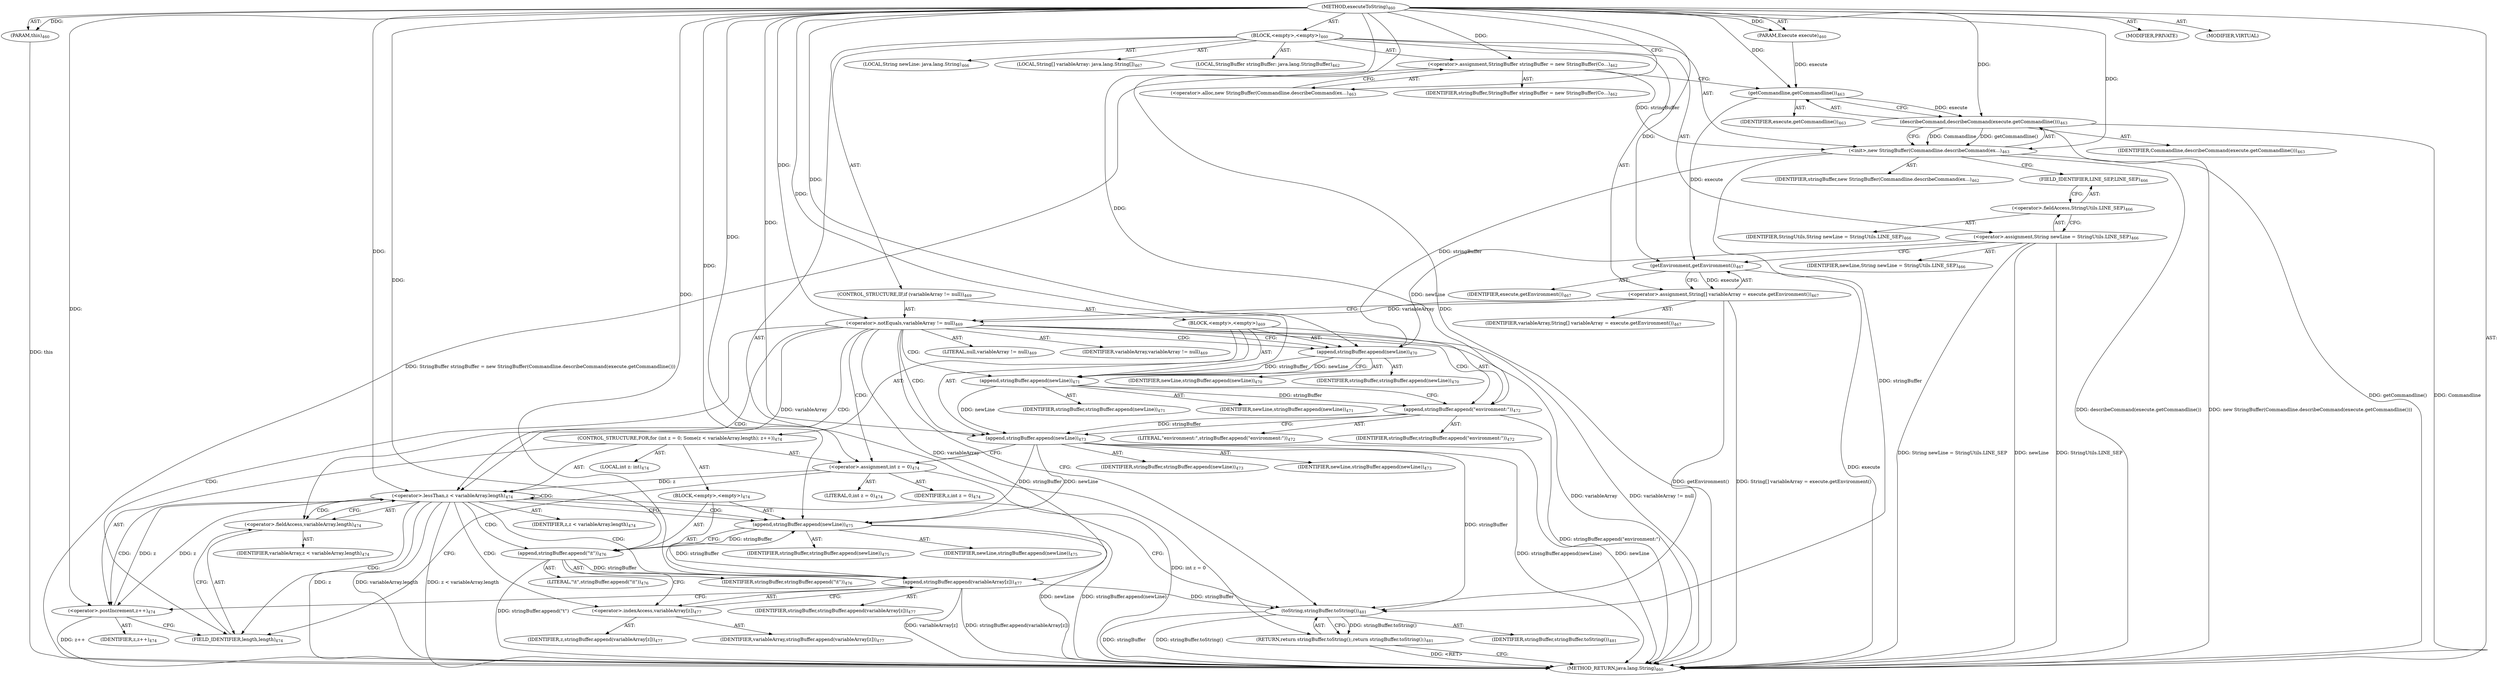 digraph "executeToString" {  
"111669149705" [label = <(METHOD,executeToString)<SUB>460</SUB>> ]
"115964117031" [label = <(PARAM,this)<SUB>460</SUB>> ]
"115964117032" [label = <(PARAM,Execute execute)<SUB>460</SUB>> ]
"25769803846" [label = <(BLOCK,&lt;empty&gt;,&lt;empty&gt;)<SUB>460</SUB>> ]
"94489280539" [label = <(LOCAL,StringBuffer stringBuffer: java.lang.StringBuffer)<SUB>462</SUB>> ]
"30064771359" [label = <(&lt;operator&gt;.assignment,StringBuffer stringBuffer = new StringBuffer(Co...)<SUB>462</SUB>> ]
"68719476996" [label = <(IDENTIFIER,stringBuffer,StringBuffer stringBuffer = new StringBuffer(Co...)<SUB>462</SUB>> ]
"30064771360" [label = <(&lt;operator&gt;.alloc,new StringBuffer(Commandline.describeCommand(ex...)<SUB>463</SUB>> ]
"30064771361" [label = <(&lt;init&gt;,new StringBuffer(Commandline.describeCommand(ex...)<SUB>463</SUB>> ]
"68719476997" [label = <(IDENTIFIER,stringBuffer,new StringBuffer(Commandline.describeCommand(ex...)<SUB>462</SUB>> ]
"30064771362" [label = <(describeCommand,describeCommand(execute.getCommandline()))<SUB>463</SUB>> ]
"68719476998" [label = <(IDENTIFIER,Commandline,describeCommand(execute.getCommandline()))<SUB>463</SUB>> ]
"30064771363" [label = <(getCommandline,getCommandline())<SUB>463</SUB>> ]
"68719476999" [label = <(IDENTIFIER,execute,getCommandline())<SUB>463</SUB>> ]
"94489280540" [label = <(LOCAL,String newLine: java.lang.String)<SUB>466</SUB>> ]
"30064771364" [label = <(&lt;operator&gt;.assignment,String newLine = StringUtils.LINE_SEP)<SUB>466</SUB>> ]
"68719477000" [label = <(IDENTIFIER,newLine,String newLine = StringUtils.LINE_SEP)<SUB>466</SUB>> ]
"30064771365" [label = <(&lt;operator&gt;.fieldAccess,StringUtils.LINE_SEP)<SUB>466</SUB>> ]
"68719477001" [label = <(IDENTIFIER,StringUtils,String newLine = StringUtils.LINE_SEP)<SUB>466</SUB>> ]
"55834574919" [label = <(FIELD_IDENTIFIER,LINE_SEP,LINE_SEP)<SUB>466</SUB>> ]
"94489280541" [label = <(LOCAL,String[] variableArray: java.lang.String[])<SUB>467</SUB>> ]
"30064771366" [label = <(&lt;operator&gt;.assignment,String[] variableArray = execute.getEnvironment())<SUB>467</SUB>> ]
"68719477002" [label = <(IDENTIFIER,variableArray,String[] variableArray = execute.getEnvironment())<SUB>467</SUB>> ]
"30064771367" [label = <(getEnvironment,getEnvironment())<SUB>467</SUB>> ]
"68719477003" [label = <(IDENTIFIER,execute,getEnvironment())<SUB>467</SUB>> ]
"47244640303" [label = <(CONTROL_STRUCTURE,IF,if (variableArray != null))<SUB>469</SUB>> ]
"30064771368" [label = <(&lt;operator&gt;.notEquals,variableArray != null)<SUB>469</SUB>> ]
"68719477004" [label = <(IDENTIFIER,variableArray,variableArray != null)<SUB>469</SUB>> ]
"90194313265" [label = <(LITERAL,null,variableArray != null)<SUB>469</SUB>> ]
"25769803847" [label = <(BLOCK,&lt;empty&gt;,&lt;empty&gt;)<SUB>469</SUB>> ]
"30064771369" [label = <(append,stringBuffer.append(newLine))<SUB>470</SUB>> ]
"68719477005" [label = <(IDENTIFIER,stringBuffer,stringBuffer.append(newLine))<SUB>470</SUB>> ]
"68719477006" [label = <(IDENTIFIER,newLine,stringBuffer.append(newLine))<SUB>470</SUB>> ]
"30064771370" [label = <(append,stringBuffer.append(newLine))<SUB>471</SUB>> ]
"68719477007" [label = <(IDENTIFIER,stringBuffer,stringBuffer.append(newLine))<SUB>471</SUB>> ]
"68719477008" [label = <(IDENTIFIER,newLine,stringBuffer.append(newLine))<SUB>471</SUB>> ]
"30064771371" [label = <(append,stringBuffer.append(&quot;environment:&quot;))<SUB>472</SUB>> ]
"68719477009" [label = <(IDENTIFIER,stringBuffer,stringBuffer.append(&quot;environment:&quot;))<SUB>472</SUB>> ]
"90194313266" [label = <(LITERAL,&quot;environment:&quot;,stringBuffer.append(&quot;environment:&quot;))<SUB>472</SUB>> ]
"30064771372" [label = <(append,stringBuffer.append(newLine))<SUB>473</SUB>> ]
"68719477010" [label = <(IDENTIFIER,stringBuffer,stringBuffer.append(newLine))<SUB>473</SUB>> ]
"68719477011" [label = <(IDENTIFIER,newLine,stringBuffer.append(newLine))<SUB>473</SUB>> ]
"47244640304" [label = <(CONTROL_STRUCTURE,FOR,for (int z = 0; Some(z &lt; variableArray.length); z++))<SUB>474</SUB>> ]
"94489280542" [label = <(LOCAL,int z: int)<SUB>474</SUB>> ]
"30064771373" [label = <(&lt;operator&gt;.assignment,int z = 0)<SUB>474</SUB>> ]
"68719477012" [label = <(IDENTIFIER,z,int z = 0)<SUB>474</SUB>> ]
"90194313267" [label = <(LITERAL,0,int z = 0)<SUB>474</SUB>> ]
"30064771374" [label = <(&lt;operator&gt;.lessThan,z &lt; variableArray.length)<SUB>474</SUB>> ]
"68719477013" [label = <(IDENTIFIER,z,z &lt; variableArray.length)<SUB>474</SUB>> ]
"30064771375" [label = <(&lt;operator&gt;.fieldAccess,variableArray.length)<SUB>474</SUB>> ]
"68719477014" [label = <(IDENTIFIER,variableArray,z &lt; variableArray.length)<SUB>474</SUB>> ]
"55834574920" [label = <(FIELD_IDENTIFIER,length,length)<SUB>474</SUB>> ]
"30064771376" [label = <(&lt;operator&gt;.postIncrement,z++)<SUB>474</SUB>> ]
"68719477015" [label = <(IDENTIFIER,z,z++)<SUB>474</SUB>> ]
"25769803848" [label = <(BLOCK,&lt;empty&gt;,&lt;empty&gt;)<SUB>474</SUB>> ]
"30064771377" [label = <(append,stringBuffer.append(newLine))<SUB>475</SUB>> ]
"68719477016" [label = <(IDENTIFIER,stringBuffer,stringBuffer.append(newLine))<SUB>475</SUB>> ]
"68719477017" [label = <(IDENTIFIER,newLine,stringBuffer.append(newLine))<SUB>475</SUB>> ]
"30064771378" [label = <(append,stringBuffer.append(&quot;\t&quot;))<SUB>476</SUB>> ]
"68719477018" [label = <(IDENTIFIER,stringBuffer,stringBuffer.append(&quot;\t&quot;))<SUB>476</SUB>> ]
"90194313268" [label = <(LITERAL,&quot;\t&quot;,stringBuffer.append(&quot;\t&quot;))<SUB>476</SUB>> ]
"30064771379" [label = <(append,stringBuffer.append(variableArray[z]))<SUB>477</SUB>> ]
"68719477019" [label = <(IDENTIFIER,stringBuffer,stringBuffer.append(variableArray[z]))<SUB>477</SUB>> ]
"30064771380" [label = <(&lt;operator&gt;.indexAccess,variableArray[z])<SUB>477</SUB>> ]
"68719477020" [label = <(IDENTIFIER,variableArray,stringBuffer.append(variableArray[z]))<SUB>477</SUB>> ]
"68719477021" [label = <(IDENTIFIER,z,stringBuffer.append(variableArray[z]))<SUB>477</SUB>> ]
"146028888067" [label = <(RETURN,return stringBuffer.toString();,return stringBuffer.toString();)<SUB>481</SUB>> ]
"30064771381" [label = <(toString,stringBuffer.toString())<SUB>481</SUB>> ]
"68719477022" [label = <(IDENTIFIER,stringBuffer,stringBuffer.toString())<SUB>481</SUB>> ]
"133143986220" [label = <(MODIFIER,PRIVATE)> ]
"133143986221" [label = <(MODIFIER,VIRTUAL)> ]
"128849018889" [label = <(METHOD_RETURN,java.lang.String)<SUB>460</SUB>> ]
  "111669149705" -> "115964117031"  [ label = "AST: "] 
  "111669149705" -> "115964117032"  [ label = "AST: "] 
  "111669149705" -> "25769803846"  [ label = "AST: "] 
  "111669149705" -> "133143986220"  [ label = "AST: "] 
  "111669149705" -> "133143986221"  [ label = "AST: "] 
  "111669149705" -> "128849018889"  [ label = "AST: "] 
  "25769803846" -> "94489280539"  [ label = "AST: "] 
  "25769803846" -> "30064771359"  [ label = "AST: "] 
  "25769803846" -> "30064771361"  [ label = "AST: "] 
  "25769803846" -> "94489280540"  [ label = "AST: "] 
  "25769803846" -> "30064771364"  [ label = "AST: "] 
  "25769803846" -> "94489280541"  [ label = "AST: "] 
  "25769803846" -> "30064771366"  [ label = "AST: "] 
  "25769803846" -> "47244640303"  [ label = "AST: "] 
  "25769803846" -> "146028888067"  [ label = "AST: "] 
  "30064771359" -> "68719476996"  [ label = "AST: "] 
  "30064771359" -> "30064771360"  [ label = "AST: "] 
  "30064771361" -> "68719476997"  [ label = "AST: "] 
  "30064771361" -> "30064771362"  [ label = "AST: "] 
  "30064771362" -> "68719476998"  [ label = "AST: "] 
  "30064771362" -> "30064771363"  [ label = "AST: "] 
  "30064771363" -> "68719476999"  [ label = "AST: "] 
  "30064771364" -> "68719477000"  [ label = "AST: "] 
  "30064771364" -> "30064771365"  [ label = "AST: "] 
  "30064771365" -> "68719477001"  [ label = "AST: "] 
  "30064771365" -> "55834574919"  [ label = "AST: "] 
  "30064771366" -> "68719477002"  [ label = "AST: "] 
  "30064771366" -> "30064771367"  [ label = "AST: "] 
  "30064771367" -> "68719477003"  [ label = "AST: "] 
  "47244640303" -> "30064771368"  [ label = "AST: "] 
  "47244640303" -> "25769803847"  [ label = "AST: "] 
  "30064771368" -> "68719477004"  [ label = "AST: "] 
  "30064771368" -> "90194313265"  [ label = "AST: "] 
  "25769803847" -> "30064771369"  [ label = "AST: "] 
  "25769803847" -> "30064771370"  [ label = "AST: "] 
  "25769803847" -> "30064771371"  [ label = "AST: "] 
  "25769803847" -> "30064771372"  [ label = "AST: "] 
  "25769803847" -> "47244640304"  [ label = "AST: "] 
  "30064771369" -> "68719477005"  [ label = "AST: "] 
  "30064771369" -> "68719477006"  [ label = "AST: "] 
  "30064771370" -> "68719477007"  [ label = "AST: "] 
  "30064771370" -> "68719477008"  [ label = "AST: "] 
  "30064771371" -> "68719477009"  [ label = "AST: "] 
  "30064771371" -> "90194313266"  [ label = "AST: "] 
  "30064771372" -> "68719477010"  [ label = "AST: "] 
  "30064771372" -> "68719477011"  [ label = "AST: "] 
  "47244640304" -> "94489280542"  [ label = "AST: "] 
  "47244640304" -> "30064771373"  [ label = "AST: "] 
  "47244640304" -> "30064771374"  [ label = "AST: "] 
  "47244640304" -> "30064771376"  [ label = "AST: "] 
  "47244640304" -> "25769803848"  [ label = "AST: "] 
  "30064771373" -> "68719477012"  [ label = "AST: "] 
  "30064771373" -> "90194313267"  [ label = "AST: "] 
  "30064771374" -> "68719477013"  [ label = "AST: "] 
  "30064771374" -> "30064771375"  [ label = "AST: "] 
  "30064771375" -> "68719477014"  [ label = "AST: "] 
  "30064771375" -> "55834574920"  [ label = "AST: "] 
  "30064771376" -> "68719477015"  [ label = "AST: "] 
  "25769803848" -> "30064771377"  [ label = "AST: "] 
  "25769803848" -> "30064771378"  [ label = "AST: "] 
  "25769803848" -> "30064771379"  [ label = "AST: "] 
  "30064771377" -> "68719477016"  [ label = "AST: "] 
  "30064771377" -> "68719477017"  [ label = "AST: "] 
  "30064771378" -> "68719477018"  [ label = "AST: "] 
  "30064771378" -> "90194313268"  [ label = "AST: "] 
  "30064771379" -> "68719477019"  [ label = "AST: "] 
  "30064771379" -> "30064771380"  [ label = "AST: "] 
  "30064771380" -> "68719477020"  [ label = "AST: "] 
  "30064771380" -> "68719477021"  [ label = "AST: "] 
  "146028888067" -> "30064771381"  [ label = "AST: "] 
  "30064771381" -> "68719477022"  [ label = "AST: "] 
  "30064771359" -> "30064771363"  [ label = "CFG: "] 
  "30064771361" -> "55834574919"  [ label = "CFG: "] 
  "30064771364" -> "30064771367"  [ label = "CFG: "] 
  "30064771366" -> "30064771368"  [ label = "CFG: "] 
  "146028888067" -> "128849018889"  [ label = "CFG: "] 
  "30064771360" -> "30064771359"  [ label = "CFG: "] 
  "30064771362" -> "30064771361"  [ label = "CFG: "] 
  "30064771365" -> "30064771364"  [ label = "CFG: "] 
  "30064771367" -> "30064771366"  [ label = "CFG: "] 
  "30064771368" -> "30064771369"  [ label = "CFG: "] 
  "30064771368" -> "30064771381"  [ label = "CFG: "] 
  "30064771381" -> "146028888067"  [ label = "CFG: "] 
  "30064771363" -> "30064771362"  [ label = "CFG: "] 
  "55834574919" -> "30064771365"  [ label = "CFG: "] 
  "30064771369" -> "30064771370"  [ label = "CFG: "] 
  "30064771370" -> "30064771371"  [ label = "CFG: "] 
  "30064771371" -> "30064771372"  [ label = "CFG: "] 
  "30064771372" -> "30064771373"  [ label = "CFG: "] 
  "30064771373" -> "55834574920"  [ label = "CFG: "] 
  "30064771374" -> "30064771377"  [ label = "CFG: "] 
  "30064771374" -> "30064771381"  [ label = "CFG: "] 
  "30064771376" -> "55834574920"  [ label = "CFG: "] 
  "30064771375" -> "30064771374"  [ label = "CFG: "] 
  "30064771377" -> "30064771378"  [ label = "CFG: "] 
  "30064771378" -> "30064771380"  [ label = "CFG: "] 
  "30064771379" -> "30064771376"  [ label = "CFG: "] 
  "55834574920" -> "30064771375"  [ label = "CFG: "] 
  "30064771380" -> "30064771379"  [ label = "CFG: "] 
  "111669149705" -> "30064771360"  [ label = "CFG: "] 
  "146028888067" -> "128849018889"  [ label = "DDG: &lt;RET&gt;"] 
  "115964117031" -> "128849018889"  [ label = "DDG: this"] 
  "30064771359" -> "128849018889"  [ label = "DDG: StringBuffer stringBuffer = new StringBuffer(Commandline.describeCommand(execute.getCommandline()))"] 
  "30064771362" -> "128849018889"  [ label = "DDG: getCommandline()"] 
  "30064771361" -> "128849018889"  [ label = "DDG: describeCommand(execute.getCommandline())"] 
  "30064771361" -> "128849018889"  [ label = "DDG: new StringBuffer(Commandline.describeCommand(execute.getCommandline()))"] 
  "30064771364" -> "128849018889"  [ label = "DDG: newLine"] 
  "30064771364" -> "128849018889"  [ label = "DDG: StringUtils.LINE_SEP"] 
  "30064771364" -> "128849018889"  [ label = "DDG: String newLine = StringUtils.LINE_SEP"] 
  "30064771367" -> "128849018889"  [ label = "DDG: execute"] 
  "30064771366" -> "128849018889"  [ label = "DDG: getEnvironment()"] 
  "30064771366" -> "128849018889"  [ label = "DDG: String[] variableArray = execute.getEnvironment()"] 
  "30064771368" -> "128849018889"  [ label = "DDG: variableArray"] 
  "30064771368" -> "128849018889"  [ label = "DDG: variableArray != null"] 
  "30064771371" -> "128849018889"  [ label = "DDG: stringBuffer.append(&quot;environment:&quot;)"] 
  "30064771372" -> "128849018889"  [ label = "DDG: newLine"] 
  "30064771372" -> "128849018889"  [ label = "DDG: stringBuffer.append(newLine)"] 
  "30064771373" -> "128849018889"  [ label = "DDG: int z = 0"] 
  "30064771374" -> "128849018889"  [ label = "DDG: z"] 
  "30064771374" -> "128849018889"  [ label = "DDG: variableArray.length"] 
  "30064771374" -> "128849018889"  [ label = "DDG: z &lt; variableArray.length"] 
  "30064771381" -> "128849018889"  [ label = "DDG: stringBuffer"] 
  "30064771381" -> "128849018889"  [ label = "DDG: stringBuffer.toString()"] 
  "30064771377" -> "128849018889"  [ label = "DDG: newLine"] 
  "30064771377" -> "128849018889"  [ label = "DDG: stringBuffer.append(newLine)"] 
  "30064771378" -> "128849018889"  [ label = "DDG: stringBuffer.append(&quot;\t&quot;)"] 
  "30064771379" -> "128849018889"  [ label = "DDG: variableArray[z]"] 
  "30064771379" -> "128849018889"  [ label = "DDG: stringBuffer.append(variableArray[z])"] 
  "30064771376" -> "128849018889"  [ label = "DDG: z++"] 
  "30064771362" -> "128849018889"  [ label = "DDG: Commandline"] 
  "111669149705" -> "115964117031"  [ label = "DDG: "] 
  "111669149705" -> "115964117032"  [ label = "DDG: "] 
  "111669149705" -> "30064771359"  [ label = "DDG: "] 
  "30064771367" -> "30064771366"  [ label = "DDG: execute"] 
  "30064771381" -> "146028888067"  [ label = "DDG: stringBuffer.toString()"] 
  "30064771359" -> "30064771361"  [ label = "DDG: stringBuffer"] 
  "111669149705" -> "30064771361"  [ label = "DDG: "] 
  "30064771362" -> "30064771361"  [ label = "DDG: Commandline"] 
  "30064771362" -> "30064771361"  [ label = "DDG: getCommandline()"] 
  "111669149705" -> "30064771362"  [ label = "DDG: "] 
  "30064771363" -> "30064771362"  [ label = "DDG: execute"] 
  "30064771363" -> "30064771367"  [ label = "DDG: execute"] 
  "111669149705" -> "30064771367"  [ label = "DDG: "] 
  "30064771366" -> "30064771368"  [ label = "DDG: variableArray"] 
  "111669149705" -> "30064771368"  [ label = "DDG: "] 
  "30064771361" -> "30064771381"  [ label = "DDG: stringBuffer"] 
  "30064771372" -> "30064771381"  [ label = "DDG: stringBuffer"] 
  "30064771379" -> "30064771381"  [ label = "DDG: stringBuffer"] 
  "111669149705" -> "30064771381"  [ label = "DDG: "] 
  "115964117032" -> "30064771363"  [ label = "DDG: execute"] 
  "111669149705" -> "30064771363"  [ label = "DDG: "] 
  "30064771361" -> "30064771369"  [ label = "DDG: stringBuffer"] 
  "111669149705" -> "30064771369"  [ label = "DDG: "] 
  "30064771364" -> "30064771369"  [ label = "DDG: newLine"] 
  "30064771369" -> "30064771370"  [ label = "DDG: stringBuffer"] 
  "111669149705" -> "30064771370"  [ label = "DDG: "] 
  "30064771369" -> "30064771370"  [ label = "DDG: newLine"] 
  "30064771370" -> "30064771371"  [ label = "DDG: stringBuffer"] 
  "111669149705" -> "30064771371"  [ label = "DDG: "] 
  "30064771371" -> "30064771372"  [ label = "DDG: stringBuffer"] 
  "111669149705" -> "30064771372"  [ label = "DDG: "] 
  "30064771370" -> "30064771372"  [ label = "DDG: newLine"] 
  "111669149705" -> "30064771373"  [ label = "DDG: "] 
  "30064771373" -> "30064771374"  [ label = "DDG: z"] 
  "30064771376" -> "30064771374"  [ label = "DDG: z"] 
  "111669149705" -> "30064771374"  [ label = "DDG: "] 
  "30064771368" -> "30064771374"  [ label = "DDG: variableArray"] 
  "30064771374" -> "30064771376"  [ label = "DDG: z"] 
  "111669149705" -> "30064771376"  [ label = "DDG: "] 
  "30064771372" -> "30064771377"  [ label = "DDG: stringBuffer"] 
  "30064771379" -> "30064771377"  [ label = "DDG: stringBuffer"] 
  "111669149705" -> "30064771377"  [ label = "DDG: "] 
  "30064771372" -> "30064771377"  [ label = "DDG: newLine"] 
  "30064771377" -> "30064771378"  [ label = "DDG: stringBuffer"] 
  "111669149705" -> "30064771378"  [ label = "DDG: "] 
  "30064771378" -> "30064771379"  [ label = "DDG: stringBuffer"] 
  "111669149705" -> "30064771379"  [ label = "DDG: "] 
  "30064771368" -> "30064771379"  [ label = "DDG: variableArray"] 
  "30064771368" -> "55834574920"  [ label = "CDG: "] 
  "30064771368" -> "30064771374"  [ label = "CDG: "] 
  "30064771368" -> "30064771373"  [ label = "CDG: "] 
  "30064771368" -> "30064771372"  [ label = "CDG: "] 
  "30064771368" -> "30064771371"  [ label = "CDG: "] 
  "30064771368" -> "30064771370"  [ label = "CDG: "] 
  "30064771368" -> "30064771369"  [ label = "CDG: "] 
  "30064771368" -> "30064771375"  [ label = "CDG: "] 
  "30064771374" -> "55834574920"  [ label = "CDG: "] 
  "30064771374" -> "30064771374"  [ label = "CDG: "] 
  "30064771374" -> "30064771380"  [ label = "CDG: "] 
  "30064771374" -> "30064771379"  [ label = "CDG: "] 
  "30064771374" -> "30064771378"  [ label = "CDG: "] 
  "30064771374" -> "30064771377"  [ label = "CDG: "] 
  "30064771374" -> "30064771376"  [ label = "CDG: "] 
  "30064771374" -> "30064771375"  [ label = "CDG: "] 
}
